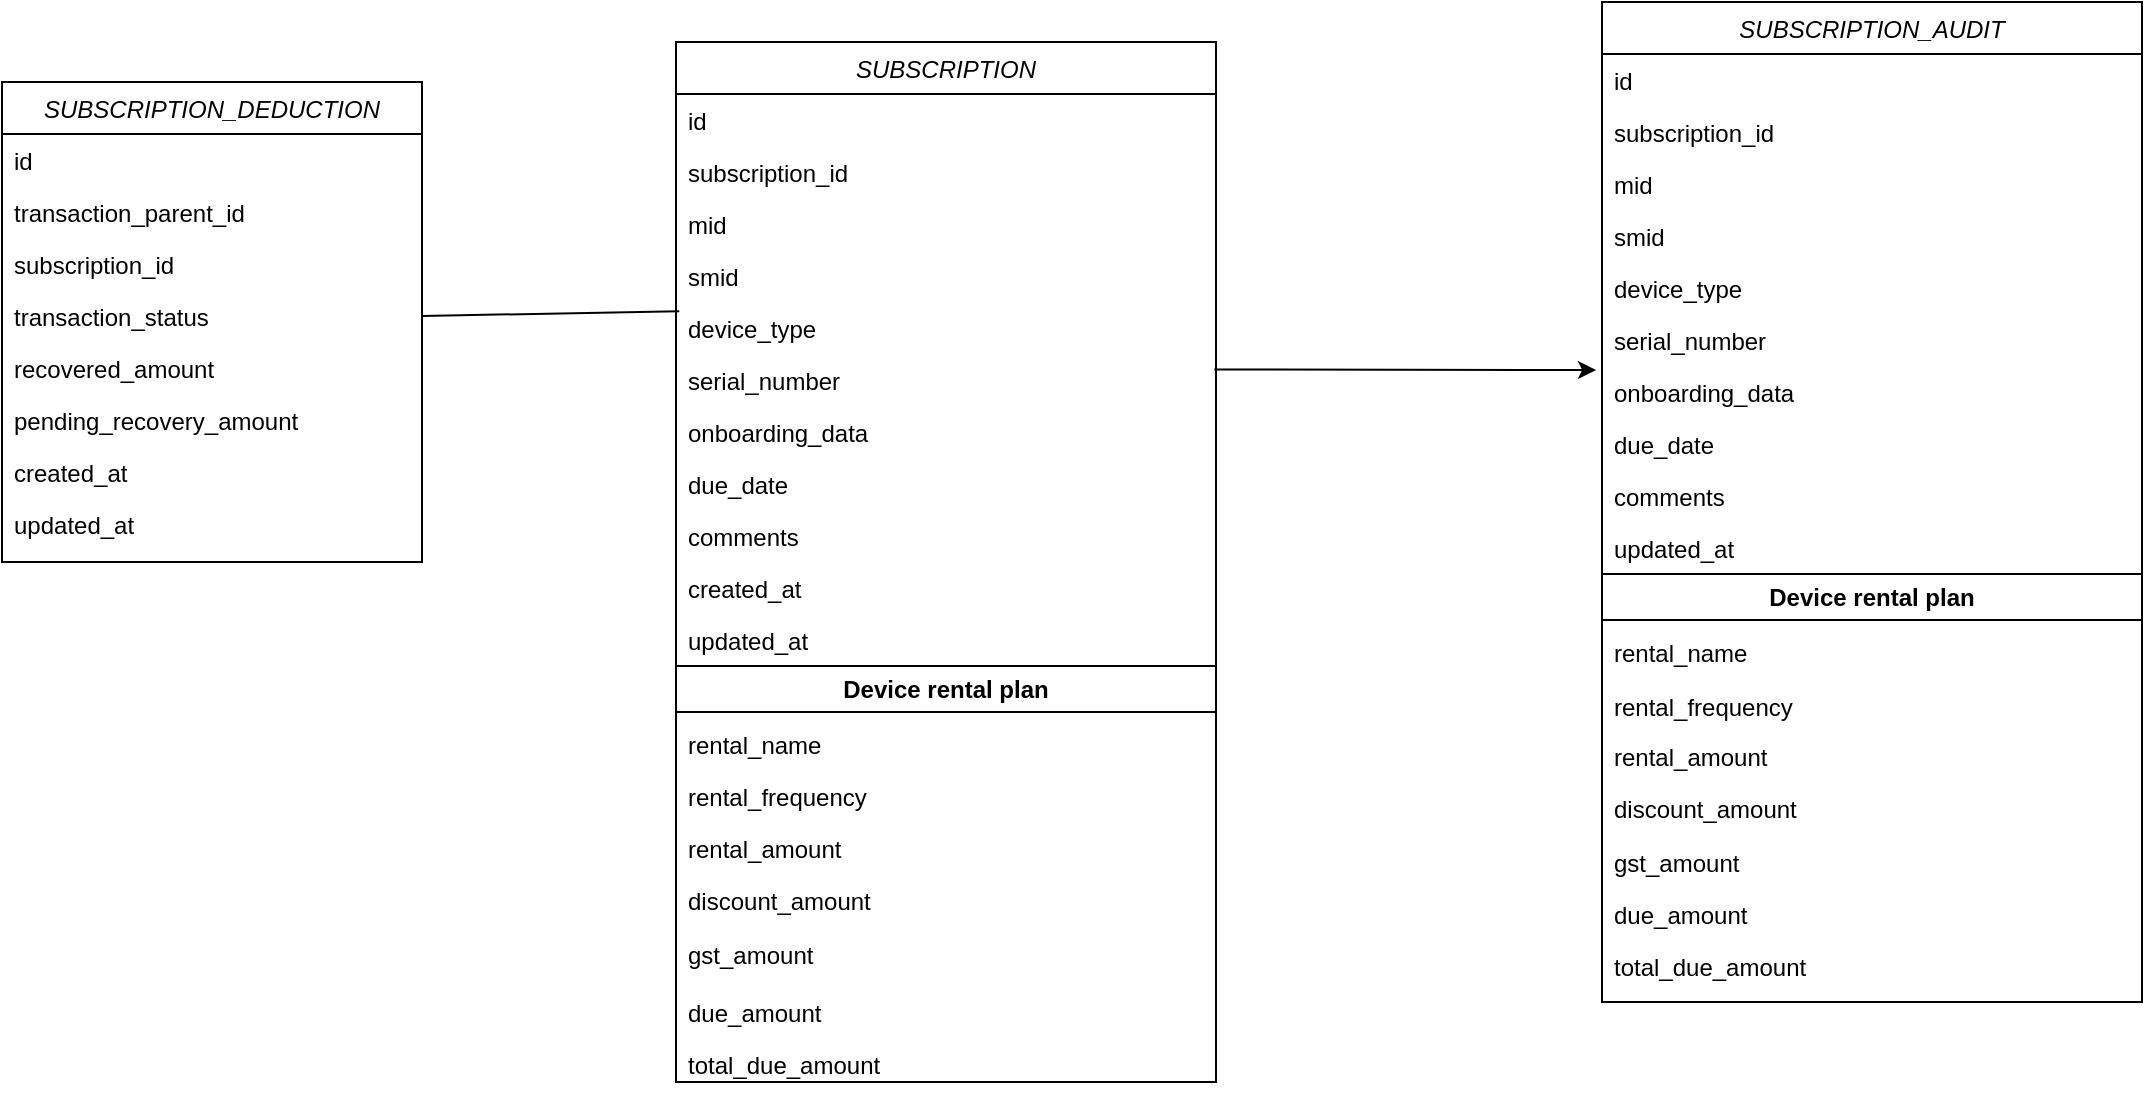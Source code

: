 <mxfile version="24.7.7">
  <diagram id="C5RBs43oDa-KdzZeNtuy" name="Page-1">
    <mxGraphModel dx="2280" dy="1522" grid="1" gridSize="10" guides="1" tooltips="1" connect="1" arrows="1" fold="1" page="1" pageScale="1" pageWidth="827" pageHeight="1169" math="0" shadow="0">
      <root>
        <mxCell id="WIyWlLk6GJQsqaUBKTNV-0" />
        <mxCell id="WIyWlLk6GJQsqaUBKTNV-1" parent="WIyWlLk6GJQsqaUBKTNV-0" />
        <mxCell id="zkfFHV4jXpPFQw0GAbJ--0" value="SUBSCRIPTION_DEDUCTION" style="swimlane;fontStyle=2;align=center;verticalAlign=top;childLayout=stackLayout;horizontal=1;startSize=26;horizontalStack=0;resizeParent=1;resizeLast=0;collapsible=1;marginBottom=0;rounded=0;shadow=0;strokeWidth=1;" parent="WIyWlLk6GJQsqaUBKTNV-1" vertex="1">
          <mxGeometry x="220" y="120" width="210" height="240" as="geometry">
            <mxRectangle x="230" y="140" width="160" height="26" as="alternateBounds" />
          </mxGeometry>
        </mxCell>
        <mxCell id="zkfFHV4jXpPFQw0GAbJ--1" value="id&#xa;" style="text;align=left;verticalAlign=top;spacingLeft=4;spacingRight=4;overflow=hidden;rotatable=0;points=[[0,0.5],[1,0.5]];portConstraint=eastwest;" parent="zkfFHV4jXpPFQw0GAbJ--0" vertex="1">
          <mxGeometry y="26" width="210" height="26" as="geometry" />
        </mxCell>
        <mxCell id="zkfFHV4jXpPFQw0GAbJ--2" value="transaction_parent_id" style="text;align=left;verticalAlign=top;spacingLeft=4;spacingRight=4;overflow=hidden;rotatable=0;points=[[0,0.5],[1,0.5]];portConstraint=eastwest;rounded=0;shadow=0;html=0;" parent="zkfFHV4jXpPFQw0GAbJ--0" vertex="1">
          <mxGeometry y="52" width="210" height="26" as="geometry" />
        </mxCell>
        <mxCell id="zkfFHV4jXpPFQw0GAbJ--3" value="subscription_id" style="text;align=left;verticalAlign=top;spacingLeft=4;spacingRight=4;overflow=hidden;rotatable=0;points=[[0,0.5],[1,0.5]];portConstraint=eastwest;rounded=0;shadow=0;html=0;" parent="zkfFHV4jXpPFQw0GAbJ--0" vertex="1">
          <mxGeometry y="78" width="210" height="26" as="geometry" />
        </mxCell>
        <mxCell id="l9ThRB2Mdbzoo1sLH_i6-2" value="transaction_status&#xa;" style="text;align=left;verticalAlign=top;spacingLeft=4;spacingRight=4;overflow=hidden;rotatable=0;points=[[0,0.5],[1,0.5]];portConstraint=eastwest;rounded=0;shadow=0;html=0;" vertex="1" parent="zkfFHV4jXpPFQw0GAbJ--0">
          <mxGeometry y="104" width="210" height="26" as="geometry" />
        </mxCell>
        <mxCell id="l9ThRB2Mdbzoo1sLH_i6-4" value="recovered_amount" style="text;align=left;verticalAlign=top;spacingLeft=4;spacingRight=4;overflow=hidden;rotatable=0;points=[[0,0.5],[1,0.5]];portConstraint=eastwest;rounded=0;shadow=0;html=0;" vertex="1" parent="zkfFHV4jXpPFQw0GAbJ--0">
          <mxGeometry y="130" width="210" height="26" as="geometry" />
        </mxCell>
        <mxCell id="l9ThRB2Mdbzoo1sLH_i6-5" value="pending_recovery_amount" style="text;align=left;verticalAlign=top;spacingLeft=4;spacingRight=4;overflow=hidden;rotatable=0;points=[[0,0.5],[1,0.5]];portConstraint=eastwest;rounded=0;shadow=0;html=0;" vertex="1" parent="zkfFHV4jXpPFQw0GAbJ--0">
          <mxGeometry y="156" width="210" height="26" as="geometry" />
        </mxCell>
        <mxCell id="l9ThRB2Mdbzoo1sLH_i6-7" value="created_at" style="text;align=left;verticalAlign=top;spacingLeft=4;spacingRight=4;overflow=hidden;rotatable=0;points=[[0,0.5],[1,0.5]];portConstraint=eastwest;rounded=0;shadow=0;html=0;" vertex="1" parent="zkfFHV4jXpPFQw0GAbJ--0">
          <mxGeometry y="182" width="210" height="26" as="geometry" />
        </mxCell>
        <mxCell id="l9ThRB2Mdbzoo1sLH_i6-8" value="updated_at" style="text;align=left;verticalAlign=top;spacingLeft=4;spacingRight=4;overflow=hidden;rotatable=0;points=[[0,0.5],[1,0.5]];portConstraint=eastwest;rounded=0;shadow=0;html=0;" vertex="1" parent="zkfFHV4jXpPFQw0GAbJ--0">
          <mxGeometry y="208" width="210" height="26" as="geometry" />
        </mxCell>
        <mxCell id="l9ThRB2Mdbzoo1sLH_i6-10" value="SUBSCRIPTION" style="swimlane;fontStyle=2;align=center;verticalAlign=top;childLayout=stackLayout;horizontal=1;startSize=26;horizontalStack=0;resizeParent=1;resizeLast=0;collapsible=1;marginBottom=0;rounded=0;shadow=0;strokeWidth=1;" vertex="1" parent="WIyWlLk6GJQsqaUBKTNV-1">
          <mxGeometry x="557" y="100" width="270" height="520" as="geometry">
            <mxRectangle x="230" y="140" width="160" height="26" as="alternateBounds" />
          </mxGeometry>
        </mxCell>
        <mxCell id="l9ThRB2Mdbzoo1sLH_i6-11" value="id&#xa;" style="text;align=left;verticalAlign=top;spacingLeft=4;spacingRight=4;overflow=hidden;rotatable=0;points=[[0,0.5],[1,0.5]];portConstraint=eastwest;" vertex="1" parent="l9ThRB2Mdbzoo1sLH_i6-10">
          <mxGeometry y="26" width="270" height="26" as="geometry" />
        </mxCell>
        <mxCell id="l9ThRB2Mdbzoo1sLH_i6-12" value="subscription_id" style="text;align=left;verticalAlign=top;spacingLeft=4;spacingRight=4;overflow=hidden;rotatable=0;points=[[0,0.5],[1,0.5]];portConstraint=eastwest;rounded=0;shadow=0;html=0;" vertex="1" parent="l9ThRB2Mdbzoo1sLH_i6-10">
          <mxGeometry y="52" width="270" height="26" as="geometry" />
        </mxCell>
        <mxCell id="l9ThRB2Mdbzoo1sLH_i6-13" value="mid" style="text;align=left;verticalAlign=top;spacingLeft=4;spacingRight=4;overflow=hidden;rotatable=0;points=[[0,0.5],[1,0.5]];portConstraint=eastwest;rounded=0;shadow=0;html=0;" vertex="1" parent="l9ThRB2Mdbzoo1sLH_i6-10">
          <mxGeometry y="78" width="270" height="26" as="geometry" />
        </mxCell>
        <mxCell id="l9ThRB2Mdbzoo1sLH_i6-14" value="smid" style="text;align=left;verticalAlign=top;spacingLeft=4;spacingRight=4;overflow=hidden;rotatable=0;points=[[0,0.5],[1,0.5]];portConstraint=eastwest;rounded=0;shadow=0;html=0;" vertex="1" parent="l9ThRB2Mdbzoo1sLH_i6-10">
          <mxGeometry y="104" width="270" height="26" as="geometry" />
        </mxCell>
        <mxCell id="l9ThRB2Mdbzoo1sLH_i6-15" value="device_type" style="text;align=left;verticalAlign=top;spacingLeft=4;spacingRight=4;overflow=hidden;rotatable=0;points=[[0,0.5],[1,0.5]];portConstraint=eastwest;rounded=0;shadow=0;html=0;" vertex="1" parent="l9ThRB2Mdbzoo1sLH_i6-10">
          <mxGeometry y="130" width="270" height="26" as="geometry" />
        </mxCell>
        <mxCell id="l9ThRB2Mdbzoo1sLH_i6-17" value="serial_number" style="text;align=left;verticalAlign=top;spacingLeft=4;spacingRight=4;overflow=hidden;rotatable=0;points=[[0,0.5],[1,0.5]];portConstraint=eastwest;rounded=0;shadow=0;html=0;" vertex="1" parent="l9ThRB2Mdbzoo1sLH_i6-10">
          <mxGeometry y="156" width="270" height="26" as="geometry" />
        </mxCell>
        <mxCell id="l9ThRB2Mdbzoo1sLH_i6-18" value="onboarding_data" style="text;align=left;verticalAlign=top;spacingLeft=4;spacingRight=4;overflow=hidden;rotatable=0;points=[[0,0.5],[1,0.5]];portConstraint=eastwest;rounded=0;shadow=0;html=0;" vertex="1" parent="l9ThRB2Mdbzoo1sLH_i6-10">
          <mxGeometry y="182" width="270" height="26" as="geometry" />
        </mxCell>
        <mxCell id="l9ThRB2Mdbzoo1sLH_i6-24" value="due_date" style="text;align=left;verticalAlign=top;spacingLeft=4;spacingRight=4;overflow=hidden;rotatable=0;points=[[0,0.5],[1,0.5]];portConstraint=eastwest;rounded=0;shadow=0;html=0;" vertex="1" parent="l9ThRB2Mdbzoo1sLH_i6-10">
          <mxGeometry y="208" width="270" height="26" as="geometry" />
        </mxCell>
        <mxCell id="l9ThRB2Mdbzoo1sLH_i6-28" value="comments" style="text;align=left;verticalAlign=top;spacingLeft=4;spacingRight=4;overflow=hidden;rotatable=0;points=[[0,0.5],[1,0.5]];portConstraint=eastwest;rounded=0;shadow=0;html=0;" vertex="1" parent="l9ThRB2Mdbzoo1sLH_i6-10">
          <mxGeometry y="234" width="270" height="26" as="geometry" />
        </mxCell>
        <mxCell id="l9ThRB2Mdbzoo1sLH_i6-26" value="created_at" style="text;align=left;verticalAlign=top;spacingLeft=4;spacingRight=4;overflow=hidden;rotatable=0;points=[[0,0.5],[1,0.5]];portConstraint=eastwest;rounded=0;shadow=0;html=0;" vertex="1" parent="l9ThRB2Mdbzoo1sLH_i6-10">
          <mxGeometry y="260" width="270" height="26" as="geometry" />
        </mxCell>
        <mxCell id="l9ThRB2Mdbzoo1sLH_i6-27" value="updated_at" style="text;align=left;verticalAlign=top;spacingLeft=4;spacingRight=4;overflow=hidden;rotatable=0;points=[[0,0.5],[1,0.5]];portConstraint=eastwest;rounded=0;shadow=0;html=0;" vertex="1" parent="l9ThRB2Mdbzoo1sLH_i6-10">
          <mxGeometry y="286" width="270" height="26" as="geometry" />
        </mxCell>
        <mxCell id="l9ThRB2Mdbzoo1sLH_i6-33" value="Device rental plan" style="swimlane;whiteSpace=wrap;html=1;" vertex="1" parent="l9ThRB2Mdbzoo1sLH_i6-10">
          <mxGeometry y="312" width="270" height="208" as="geometry" />
        </mxCell>
        <mxCell id="l9ThRB2Mdbzoo1sLH_i6-34" value="rental_name" style="text;align=left;verticalAlign=top;spacingLeft=4;spacingRight=4;overflow=hidden;rotatable=0;points=[[0,0.5],[1,0.5]];portConstraint=eastwest;rounded=0;shadow=0;html=0;" vertex="1" parent="l9ThRB2Mdbzoo1sLH_i6-33">
          <mxGeometry y="26" width="270" height="26" as="geometry" />
        </mxCell>
        <mxCell id="l9ThRB2Mdbzoo1sLH_i6-35" value="rental_frequency" style="text;align=left;verticalAlign=top;spacingLeft=4;spacingRight=4;overflow=hidden;rotatable=0;points=[[0,0.5],[1,0.5]];portConstraint=eastwest;rounded=0;shadow=0;html=0;" vertex="1" parent="l9ThRB2Mdbzoo1sLH_i6-33">
          <mxGeometry y="52" width="270" height="26" as="geometry" />
        </mxCell>
        <mxCell id="l9ThRB2Mdbzoo1sLH_i6-36" value="rental_amount" style="text;align=left;verticalAlign=top;spacingLeft=4;spacingRight=4;overflow=hidden;rotatable=0;points=[[0,0.5],[1,0.5]];portConstraint=eastwest;rounded=0;shadow=0;html=0;" vertex="1" parent="l9ThRB2Mdbzoo1sLH_i6-33">
          <mxGeometry y="78" width="270" height="26" as="geometry" />
        </mxCell>
        <mxCell id="l9ThRB2Mdbzoo1sLH_i6-37" value="discount_amount" style="text;align=left;verticalAlign=top;spacingLeft=4;spacingRight=4;overflow=hidden;rotatable=0;points=[[0,0.5],[1,0.5]];portConstraint=eastwest;rounded=0;shadow=0;html=0;" vertex="1" parent="l9ThRB2Mdbzoo1sLH_i6-33">
          <mxGeometry y="104" width="270" height="26" as="geometry" />
        </mxCell>
        <mxCell id="l9ThRB2Mdbzoo1sLH_i6-38" value="gst_amount" style="text;align=left;verticalAlign=top;spacingLeft=4;spacingRight=4;overflow=hidden;rotatable=0;points=[[0,0.5],[1,0.5]];portConstraint=eastwest;rounded=0;shadow=0;html=0;" vertex="1" parent="l9ThRB2Mdbzoo1sLH_i6-33">
          <mxGeometry y="131" width="270" height="26" as="geometry" />
        </mxCell>
        <mxCell id="l9ThRB2Mdbzoo1sLH_i6-40" value="due_amount" style="text;align=left;verticalAlign=top;spacingLeft=4;spacingRight=4;overflow=hidden;rotatable=0;points=[[0,0.5],[1,0.5]];portConstraint=eastwest;rounded=0;shadow=0;html=0;" vertex="1" parent="l9ThRB2Mdbzoo1sLH_i6-33">
          <mxGeometry y="160" width="270" height="26" as="geometry" />
        </mxCell>
        <mxCell id="l9ThRB2Mdbzoo1sLH_i6-41" value="total_due_amount" style="text;align=left;verticalAlign=top;spacingLeft=4;spacingRight=4;overflow=hidden;rotatable=0;points=[[0,0.5],[1,0.5]];portConstraint=eastwest;rounded=0;shadow=0;html=0;" vertex="1" parent="l9ThRB2Mdbzoo1sLH_i6-33">
          <mxGeometry y="186" width="270" height="26" as="geometry" />
        </mxCell>
        <mxCell id="l9ThRB2Mdbzoo1sLH_i6-21" value="" style="endArrow=none;html=1;rounded=0;exitX=1;exitY=0.5;exitDx=0;exitDy=0;entryX=0.006;entryY=0.176;entryDx=0;entryDy=0;entryPerimeter=0;" edge="1" parent="WIyWlLk6GJQsqaUBKTNV-1" source="l9ThRB2Mdbzoo1sLH_i6-2" target="l9ThRB2Mdbzoo1sLH_i6-15">
          <mxGeometry width="50" height="50" relative="1" as="geometry">
            <mxPoint x="460" y="280" as="sourcePoint" />
            <mxPoint x="510" y="230" as="targetPoint" />
          </mxGeometry>
        </mxCell>
        <mxCell id="l9ThRB2Mdbzoo1sLH_i6-29" value="" style="endArrow=classic;html=1;rounded=0;exitX=0.997;exitY=0.297;exitDx=0;exitDy=0;exitPerimeter=0;entryX=-0.011;entryY=0.077;entryDx=0;entryDy=0;entryPerimeter=0;" edge="1" parent="WIyWlLk6GJQsqaUBKTNV-1" source="l9ThRB2Mdbzoo1sLH_i6-17" target="l9ThRB2Mdbzoo1sLH_i6-50">
          <mxGeometry width="50" height="50" relative="1" as="geometry">
            <mxPoint x="810" y="220" as="sourcePoint" />
            <mxPoint x="940" y="280" as="targetPoint" />
          </mxGeometry>
        </mxCell>
        <mxCell id="l9ThRB2Mdbzoo1sLH_i6-42" value="SUBSCRIPTION_AUDIT" style="swimlane;fontStyle=2;align=center;verticalAlign=top;childLayout=stackLayout;horizontal=1;startSize=26;horizontalStack=0;resizeParent=1;resizeLast=0;collapsible=1;marginBottom=0;rounded=0;shadow=0;strokeWidth=1;" vertex="1" parent="WIyWlLk6GJQsqaUBKTNV-1">
          <mxGeometry x="1020" y="80" width="270" height="500" as="geometry">
            <mxRectangle x="230" y="140" width="160" height="26" as="alternateBounds" />
          </mxGeometry>
        </mxCell>
        <mxCell id="l9ThRB2Mdbzoo1sLH_i6-43" value="id&#xa;" style="text;align=left;verticalAlign=top;spacingLeft=4;spacingRight=4;overflow=hidden;rotatable=0;points=[[0,0.5],[1,0.5]];portConstraint=eastwest;" vertex="1" parent="l9ThRB2Mdbzoo1sLH_i6-42">
          <mxGeometry y="26" width="270" height="26" as="geometry" />
        </mxCell>
        <mxCell id="l9ThRB2Mdbzoo1sLH_i6-44" value="subscription_id" style="text;align=left;verticalAlign=top;spacingLeft=4;spacingRight=4;overflow=hidden;rotatable=0;points=[[0,0.5],[1,0.5]];portConstraint=eastwest;rounded=0;shadow=0;html=0;" vertex="1" parent="l9ThRB2Mdbzoo1sLH_i6-42">
          <mxGeometry y="52" width="270" height="26" as="geometry" />
        </mxCell>
        <mxCell id="l9ThRB2Mdbzoo1sLH_i6-45" value="mid" style="text;align=left;verticalAlign=top;spacingLeft=4;spacingRight=4;overflow=hidden;rotatable=0;points=[[0,0.5],[1,0.5]];portConstraint=eastwest;rounded=0;shadow=0;html=0;" vertex="1" parent="l9ThRB2Mdbzoo1sLH_i6-42">
          <mxGeometry y="78" width="270" height="26" as="geometry" />
        </mxCell>
        <mxCell id="l9ThRB2Mdbzoo1sLH_i6-46" value="smid" style="text;align=left;verticalAlign=top;spacingLeft=4;spacingRight=4;overflow=hidden;rotatable=0;points=[[0,0.5],[1,0.5]];portConstraint=eastwest;rounded=0;shadow=0;html=0;" vertex="1" parent="l9ThRB2Mdbzoo1sLH_i6-42">
          <mxGeometry y="104" width="270" height="26" as="geometry" />
        </mxCell>
        <mxCell id="l9ThRB2Mdbzoo1sLH_i6-47" value="device_type" style="text;align=left;verticalAlign=top;spacingLeft=4;spacingRight=4;overflow=hidden;rotatable=0;points=[[0,0.5],[1,0.5]];portConstraint=eastwest;rounded=0;shadow=0;html=0;" vertex="1" parent="l9ThRB2Mdbzoo1sLH_i6-42">
          <mxGeometry y="130" width="270" height="26" as="geometry" />
        </mxCell>
        <mxCell id="l9ThRB2Mdbzoo1sLH_i6-49" value="serial_number" style="text;align=left;verticalAlign=top;spacingLeft=4;spacingRight=4;overflow=hidden;rotatable=0;points=[[0,0.5],[1,0.5]];portConstraint=eastwest;rounded=0;shadow=0;html=0;" vertex="1" parent="l9ThRB2Mdbzoo1sLH_i6-42">
          <mxGeometry y="156" width="270" height="26" as="geometry" />
        </mxCell>
        <mxCell id="l9ThRB2Mdbzoo1sLH_i6-50" value="onboarding_data" style="text;align=left;verticalAlign=top;spacingLeft=4;spacingRight=4;overflow=hidden;rotatable=0;points=[[0,0.5],[1,0.5]];portConstraint=eastwest;rounded=0;shadow=0;html=0;" vertex="1" parent="l9ThRB2Mdbzoo1sLH_i6-42">
          <mxGeometry y="182" width="270" height="26" as="geometry" />
        </mxCell>
        <mxCell id="l9ThRB2Mdbzoo1sLH_i6-51" value="due_date" style="text;align=left;verticalAlign=top;spacingLeft=4;spacingRight=4;overflow=hidden;rotatable=0;points=[[0,0.5],[1,0.5]];portConstraint=eastwest;rounded=0;shadow=0;html=0;" vertex="1" parent="l9ThRB2Mdbzoo1sLH_i6-42">
          <mxGeometry y="208" width="270" height="26" as="geometry" />
        </mxCell>
        <mxCell id="l9ThRB2Mdbzoo1sLH_i6-53" value="comments" style="text;align=left;verticalAlign=top;spacingLeft=4;spacingRight=4;overflow=hidden;rotatable=0;points=[[0,0.5],[1,0.5]];portConstraint=eastwest;rounded=0;shadow=0;html=0;" vertex="1" parent="l9ThRB2Mdbzoo1sLH_i6-42">
          <mxGeometry y="234" width="270" height="26" as="geometry" />
        </mxCell>
        <mxCell id="l9ThRB2Mdbzoo1sLH_i6-55" value="updated_at" style="text;align=left;verticalAlign=top;spacingLeft=4;spacingRight=4;overflow=hidden;rotatable=0;points=[[0,0.5],[1,0.5]];portConstraint=eastwest;rounded=0;shadow=0;html=0;" vertex="1" parent="l9ThRB2Mdbzoo1sLH_i6-42">
          <mxGeometry y="260" width="270" height="26" as="geometry" />
        </mxCell>
        <mxCell id="l9ThRB2Mdbzoo1sLH_i6-56" value="Device rental plan" style="swimlane;whiteSpace=wrap;html=1;" vertex="1" parent="l9ThRB2Mdbzoo1sLH_i6-42">
          <mxGeometry y="286" width="270" height="214" as="geometry" />
        </mxCell>
        <mxCell id="l9ThRB2Mdbzoo1sLH_i6-57" value="rental_name" style="text;align=left;verticalAlign=top;spacingLeft=4;spacingRight=4;overflow=hidden;rotatable=0;points=[[0,0.5],[1,0.5]];portConstraint=eastwest;rounded=0;shadow=0;html=0;" vertex="1" parent="l9ThRB2Mdbzoo1sLH_i6-56">
          <mxGeometry y="26" width="270" height="26" as="geometry" />
        </mxCell>
        <mxCell id="l9ThRB2Mdbzoo1sLH_i6-58" value="rental_frequency" style="text;align=left;verticalAlign=top;spacingLeft=4;spacingRight=4;overflow=hidden;rotatable=0;points=[[0,0.5],[1,0.5]];portConstraint=eastwest;rounded=0;shadow=0;html=0;" vertex="1" parent="l9ThRB2Mdbzoo1sLH_i6-56">
          <mxGeometry y="53" width="270" height="26" as="geometry" />
        </mxCell>
        <mxCell id="l9ThRB2Mdbzoo1sLH_i6-59" value="rental_amount" style="text;align=left;verticalAlign=top;spacingLeft=4;spacingRight=4;overflow=hidden;rotatable=0;points=[[0,0.5],[1,0.5]];portConstraint=eastwest;rounded=0;shadow=0;html=0;" vertex="1" parent="l9ThRB2Mdbzoo1sLH_i6-56">
          <mxGeometry y="78" width="270" height="26" as="geometry" />
        </mxCell>
        <mxCell id="l9ThRB2Mdbzoo1sLH_i6-60" value="discount_amount" style="text;align=left;verticalAlign=top;spacingLeft=4;spacingRight=4;overflow=hidden;rotatable=0;points=[[0,0.5],[1,0.5]];portConstraint=eastwest;rounded=0;shadow=0;html=0;" vertex="1" parent="l9ThRB2Mdbzoo1sLH_i6-56">
          <mxGeometry y="104" width="270" height="26" as="geometry" />
        </mxCell>
        <mxCell id="l9ThRB2Mdbzoo1sLH_i6-61" value="gst_amount" style="text;align=left;verticalAlign=top;spacingLeft=4;spacingRight=4;overflow=hidden;rotatable=0;points=[[0,0.5],[1,0.5]];portConstraint=eastwest;rounded=0;shadow=0;html=0;" vertex="1" parent="l9ThRB2Mdbzoo1sLH_i6-56">
          <mxGeometry y="131" width="270" height="26" as="geometry" />
        </mxCell>
        <mxCell id="l9ThRB2Mdbzoo1sLH_i6-63" value="due_amount" style="text;align=left;verticalAlign=top;spacingLeft=4;spacingRight=4;overflow=hidden;rotatable=0;points=[[0,0.5],[1,0.5]];portConstraint=eastwest;rounded=0;shadow=0;html=0;" vertex="1" parent="l9ThRB2Mdbzoo1sLH_i6-56">
          <mxGeometry y="157" width="270" height="26" as="geometry" />
        </mxCell>
        <mxCell id="l9ThRB2Mdbzoo1sLH_i6-64" value="total_due_amount" style="text;align=left;verticalAlign=top;spacingLeft=4;spacingRight=4;overflow=hidden;rotatable=0;points=[[0,0.5],[1,0.5]];portConstraint=eastwest;rounded=0;shadow=0;html=0;" vertex="1" parent="l9ThRB2Mdbzoo1sLH_i6-56">
          <mxGeometry y="183" width="270" height="26" as="geometry" />
        </mxCell>
      </root>
    </mxGraphModel>
  </diagram>
</mxfile>
